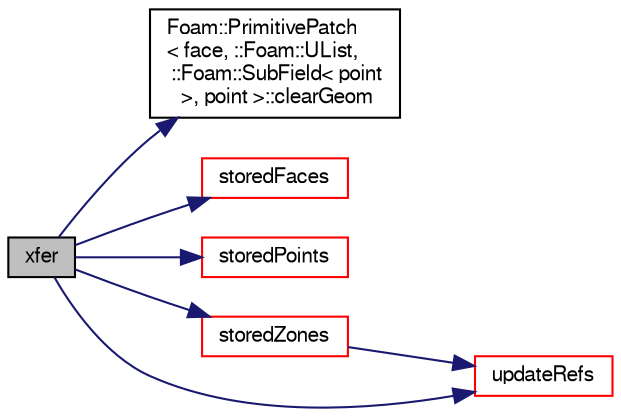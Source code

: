 digraph "xfer"
{
  bgcolor="transparent";
  edge [fontname="FreeSans",fontsize="10",labelfontname="FreeSans",labelfontsize="10"];
  node [fontname="FreeSans",fontsize="10",shape=record];
  rankdir="LR";
  Node2793 [label="xfer",height=0.2,width=0.4,color="black", fillcolor="grey75", style="filled", fontcolor="black"];
  Node2793 -> Node2794 [color="midnightblue",fontsize="10",style="solid",fontname="FreeSans"];
  Node2794 [label="Foam::PrimitivePatch\l\< face, ::Foam::UList,\l ::Foam::SubField\< point\l \>, point \>::clearGeom",height=0.2,width=0.4,color="black",URL="$a27538.html#a499a7f858dc495c47b618e168fec6372"];
  Node2793 -> Node2795 [color="midnightblue",fontsize="10",style="solid",fontname="FreeSans"];
  Node2795 [label="storedFaces",height=0.2,width=0.4,color="red",URL="$a29702.html#ac9f24178e4c011c8d21bbfbf73a8b61b",tooltip="Non-const access to the faces. "];
  Node2793 -> Node2797 [color="midnightblue",fontsize="10",style="solid",fontname="FreeSans"];
  Node2797 [label="storedPoints",height=0.2,width=0.4,color="red",URL="$a29702.html#a42d63b7b3dcf589fbe1c4cd2bc8e3d9b",tooltip="Non-const access to global points. "];
  Node2793 -> Node2799 [color="midnightblue",fontsize="10",style="solid",fontname="FreeSans"];
  Node2799 [label="storedZones",height=0.2,width=0.4,color="red",URL="$a29702.html#aa4da19498e7e904ff22cf57fc8899360",tooltip="Non-const access to the zones. "];
  Node2799 -> Node2804 [color="midnightblue",fontsize="10",style="solid",fontname="FreeSans"];
  Node2804 [label="updateRefs",height=0.2,width=0.4,color="red",URL="$a29702.html#a6f719c5aaff7ed498bd8bf5e8dfa5380",tooltip="Update references to storedPoints/storedFaces. "];
  Node2793 -> Node2804 [color="midnightblue",fontsize="10",style="solid",fontname="FreeSans"];
}
